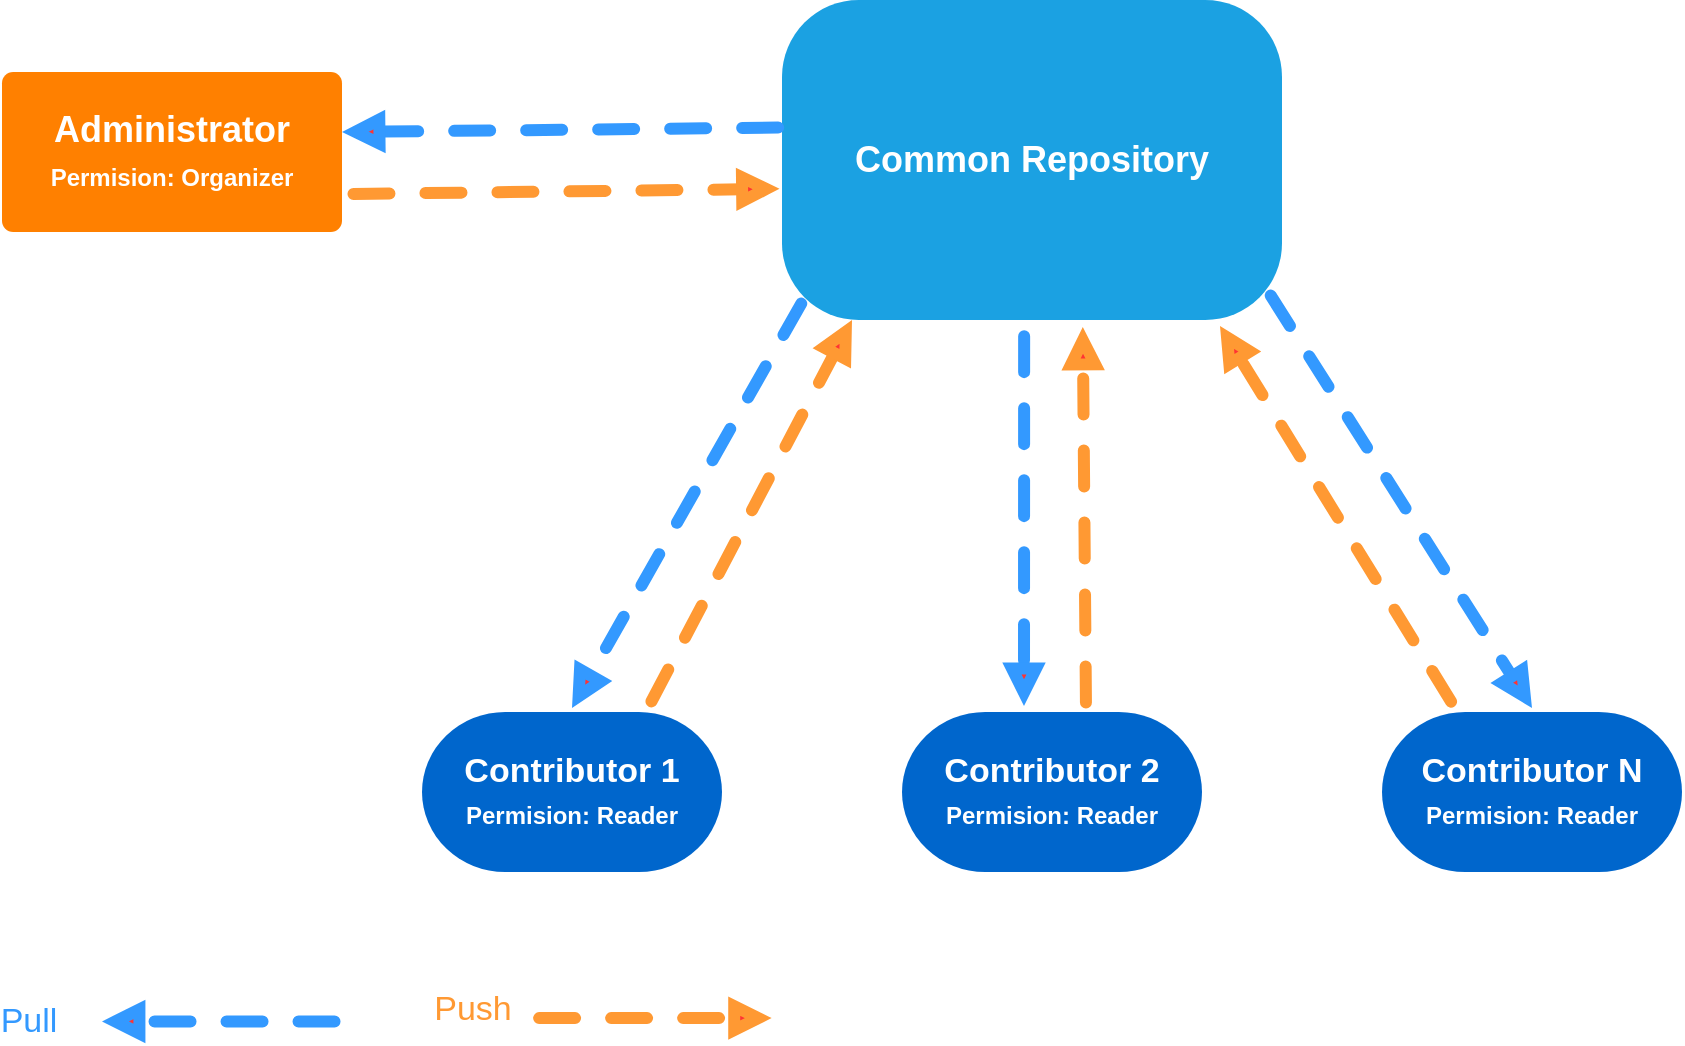 <mxfile version="24.6.4" type="device">
  <diagram id="6a731a19-8d31-9384-78a2-239565b7b9f0" name="Page-1">
    <mxGraphModel dx="1078" dy="497" grid="0" gridSize="10" guides="1" tooltips="1" connect="1" arrows="1" fold="1" page="1" pageScale="1" pageWidth="1169" pageHeight="827" background="#ffffff" math="0" shadow="0">
      <root>
        <mxCell id="0" />
        <mxCell id="1" parent="0" />
        <mxCell id="1753" value="Contributor 1&lt;div&gt;&lt;span style=&quot;font-size: 12px;&quot;&gt;Permision: Reader&lt;/span&gt;&lt;br&gt;&lt;/div&gt;" style="rounded=1;whiteSpace=wrap;html=1;shadow=0;labelBackgroundColor=none;strokeColor=none;strokeWidth=3;fillColor=#0066CC;fontFamily=Helvetica;fontSize=17;fontColor=#FFFFFF;align=center;spacing=5;fontStyle=1;arcSize=52;perimeterSpacing=2;" parent="1" vertex="1">
          <mxGeometry x="390" y="476" width="150" height="80" as="geometry" />
        </mxCell>
        <mxCell id="1764" value="Administrator&lt;div&gt;&lt;font style=&quot;font-size: 12px;&quot;&gt;Permision: Organizer&lt;/font&gt;&lt;/div&gt;" style="rounded=1;whiteSpace=wrap;html=1;shadow=0;labelBackgroundColor=none;strokeColor=none;strokeWidth=3;fillColor=#FF8000;fontFamily=Helvetica;fontSize=18;fontColor=#FFFFFF;align=center;spacing=5;fontStyle=1;arcSize=7;perimeterSpacing=2;" parent="1" vertex="1">
          <mxGeometry x="180" y="156" width="170" height="80" as="geometry" />
        </mxCell>
        <mxCell id="M4xMk65OGsmEsW8h9o01-1798" value="Contributor 2&lt;div&gt;&lt;span style=&quot;font-size: 12px;&quot;&gt;Permision: Reader&lt;/span&gt;&lt;br&gt;&lt;/div&gt;" style="rounded=1;whiteSpace=wrap;html=1;shadow=0;labelBackgroundColor=none;strokeColor=none;strokeWidth=3;fillColor=#0066CC;fontFamily=Helvetica;fontSize=17;fontColor=#FFFFFF;align=center;spacing=5;fontStyle=1;arcSize=52;perimeterSpacing=2;" parent="1" vertex="1">
          <mxGeometry x="630" y="476" width="150" height="80" as="geometry" />
        </mxCell>
        <mxCell id="M4xMk65OGsmEsW8h9o01-1800" value="Contributor N&lt;div&gt;&lt;span style=&quot;font-size: 12px;&quot;&gt;Permision: Reader&lt;/span&gt;&lt;br&gt;&lt;/div&gt;" style="rounded=1;whiteSpace=wrap;html=1;shadow=0;labelBackgroundColor=none;strokeColor=none;strokeWidth=3;fillColor=#0066CC;fontFamily=Helvetica;fontSize=17;fontColor=#FFFFFF;align=center;spacing=5;fontStyle=1;arcSize=52;perimeterSpacing=2;" parent="1" vertex="1">
          <mxGeometry x="870" y="476" width="150" height="80" as="geometry" />
        </mxCell>
        <mxCell id="PDFZdgZ4Ve9ZiEaHfr4G-1765" value="" style="endArrow=block;html=1;rounded=0;exitX=1;exitY=0.75;exitDx=0;exitDy=0;dashed=1;strokeWidth=6;flowAnimation=1;startFillColor=#3333FF;endFillColor=#FF3333;endFill=1;shadow=0;fixDash=0;fillColor=#d80073;strokeColor=#FF9933;anchorPointDirection=0;entryX=0.003;entryY=0.588;entryDx=0;entryDy=0;entryPerimeter=0;linecap=round;movable=1;resizable=1;rotatable=1;deletable=1;editable=1;locked=0;connectable=1;" parent="1" source="1764" target="1749" edge="1">
          <mxGeometry width="50" height="50" relative="1" as="geometry">
            <mxPoint x="590" y="236" as="sourcePoint" />
            <mxPoint x="720" y="227" as="targetPoint" />
            <Array as="points" />
          </mxGeometry>
        </mxCell>
        <mxCell id="1749" value="&lt;span style=&quot;background-color: initial;&quot;&gt;Common Repository&lt;/span&gt;" style="rounded=1;whiteSpace=wrap;html=1;shadow=0;labelBackgroundColor=none;strokeColor=none;strokeWidth=3;fillColor=#1ba1e2;fontFamily=Helvetica;fontSize=18;fontColor=#ffffff;align=center;fontStyle=1;spacing=5;arcSize=24;perimeterSpacing=2;fillOpacity=100;" parent="1" vertex="1">
          <mxGeometry x="570" y="120" width="250" height="160" as="geometry" />
        </mxCell>
        <mxCell id="PDFZdgZ4Ve9ZiEaHfr4G-1766" value="" style="endArrow=block;html=1;rounded=0;exitX=0.015;exitY=0.401;exitDx=0;exitDy=0;dashed=1;strokeWidth=6;flowAnimation=1;startFillColor=#3333FF;endFillColor=#FF3333;endFill=1;shadow=0;fixDash=0;fillColor=#d80073;strokeColor=#3399FF;anchorPointDirection=0;exitPerimeter=0;linecap=round;" parent="1" source="1749" edge="1">
          <mxGeometry width="50" height="50" relative="1" as="geometry">
            <mxPoint x="382" y="237" as="sourcePoint" />
            <mxPoint x="350" y="186" as="targetPoint" />
            <Array as="points" />
          </mxGeometry>
        </mxCell>
        <mxCell id="PDFZdgZ4Ve9ZiEaHfr4G-1775" value="&lt;font style=&quot;font-size: 17px;&quot;&gt;Push&lt;/font&gt;" style="edgeLabel;html=1;align=center;verticalAlign=middle;resizable=0;points=[];labelBackgroundColor=none;fontColor=#FF9933;fontSize=17;" parent="PDFZdgZ4Ve9ZiEaHfr4G-1766" vertex="1" connectable="0">
          <mxGeometry x="-0.22" y="3" relative="1" as="geometry">
            <mxPoint x="-71" y="437" as="offset" />
          </mxGeometry>
        </mxCell>
        <mxCell id="PDFZdgZ4Ve9ZiEaHfr4G-1767" value="" style="endArrow=block;html=1;rounded=0;exitX=0.392;exitY=1.002;exitDx=0;exitDy=0;dashed=1;strokeWidth=6;flowAnimation=1;startFillColor=#3333FF;endFillColor=#FF3333;endFill=1;shadow=0;fixDash=0;fillColor=#d80073;strokeColor=#3399FF;anchorPointDirection=0;exitPerimeter=0;linecap=round;" parent="1" edge="1">
          <mxGeometry width="50" height="50" relative="1" as="geometry">
            <mxPoint x="691.068" y="284.328" as="sourcePoint" />
            <mxPoint x="691" y="473" as="targetPoint" />
            <Array as="points" />
          </mxGeometry>
        </mxCell>
        <mxCell id="PDFZdgZ4Ve9ZiEaHfr4G-1768" value="" style="endArrow=block;html=1;rounded=0;dashed=1;strokeWidth=6;flowAnimation=1;startFillColor=#3333FF;endFillColor=#FF3333;endFill=1;shadow=0;fixDash=0;fillColor=#d80073;strokeColor=#FF9933;anchorPointDirection=0;linecap=round;entryX=0.6;entryY=1.009;entryDx=0;entryDy=0;entryPerimeter=0;" parent="1" target="1749" edge="1">
          <mxGeometry width="50" height="50" relative="1" as="geometry">
            <mxPoint x="722" y="475" as="sourcePoint" />
            <mxPoint x="719" y="283" as="targetPoint" />
            <Array as="points" />
          </mxGeometry>
        </mxCell>
        <mxCell id="PDFZdgZ4Ve9ZiEaHfr4G-1769" value="" style="endArrow=block;html=1;rounded=0;exitX=0.053;exitY=0.918;exitDx=0;exitDy=0;dashed=1;strokeWidth=6;flowAnimation=1;startFillColor=#3333FF;endFillColor=#FF3333;endFill=1;shadow=0;fixDash=0;fillColor=#d80073;strokeColor=#3399FF;anchorPointDirection=0;exitPerimeter=0;entryX=0.5;entryY=0;entryDx=0;entryDy=0;linecap=round;" parent="1" source="1749" target="1753" edge="1">
          <mxGeometry width="50" height="50" relative="1" as="geometry">
            <mxPoint x="511.528" y="254.328" as="sourcePoint" />
            <mxPoint x="510.46" y="396" as="targetPoint" />
            <Array as="points" />
          </mxGeometry>
        </mxCell>
        <mxCell id="PDFZdgZ4Ve9ZiEaHfr4G-1770" value="" style="endArrow=block;html=1;rounded=0;dashed=1;strokeWidth=6;flowAnimation=1;startFillColor=#3333FF;endFillColor=#FF3333;endFill=1;shadow=0;fixDash=0;fillColor=#d80073;strokeColor=#FF9933;anchorPointDirection=0;jumpStyle=none;linecap=round;" parent="1" edge="1">
          <mxGeometry width="50" height="50" relative="1" as="geometry">
            <mxPoint x="503" y="474" as="sourcePoint" />
            <mxPoint x="605" y="280" as="targetPoint" />
            <Array as="points" />
          </mxGeometry>
        </mxCell>
        <mxCell id="PDFZdgZ4Ve9ZiEaHfr4G-1771" value="" style="endArrow=block;html=1;rounded=0;exitX=0.962;exitY=0.894;exitDx=0;exitDy=0;dashed=1;strokeWidth=6;flowAnimation=1;startFillColor=#3333FF;endFillColor=#FF3333;endFill=1;shadow=0;fixDash=0;fillColor=#d80073;strokeColor=#3399FF;anchorPointDirection=0;exitPerimeter=0;entryX=0.5;entryY=0;entryDx=0;entryDy=0;linecap=round;" parent="1" source="1749" target="M4xMk65OGsmEsW8h9o01-1800" edge="1">
          <mxGeometry width="50" height="50" relative="1" as="geometry">
            <mxPoint x="897" y="246" as="sourcePoint" />
            <mxPoint x="1009" y="419" as="targetPoint" />
            <Array as="points" />
          </mxGeometry>
        </mxCell>
        <mxCell id="PDFZdgZ4Ve9ZiEaHfr4G-1772" value="" style="endArrow=block;html=1;rounded=0;dashed=1;strokeWidth=6;flowAnimation=1;startFillColor=#3333FF;endFillColor=#FF3333;endFill=1;shadow=0;fixDash=0;fillColor=#d80073;strokeColor=#FF9933;anchorPointDirection=0;exitX=0.25;exitY=0;exitDx=0;exitDy=0;linecap=round;" parent="1" source="M4xMk65OGsmEsW8h9o01-1800" edge="1">
          <mxGeometry width="50" height="50" relative="1" as="geometry">
            <mxPoint x="820" y="401" as="sourcePoint" />
            <mxPoint x="789" y="283" as="targetPoint" />
            <Array as="points" />
          </mxGeometry>
        </mxCell>
        <mxCell id="PDFZdgZ4Ve9ZiEaHfr4G-1773" value="" style="endArrow=block;html=1;rounded=0;dashed=1;strokeWidth=6;flowAnimation=1;startFillColor=#3333FF;endFillColor=#FF3333;endFill=1;shadow=0;fixDash=0;fillColor=#d80073;strokeColor=#FF9933;anchorPointDirection=0;linecap=round;" parent="1" edge="1">
          <mxGeometry width="50" height="50" relative="1" as="geometry">
            <mxPoint x="444.82" y="629.06" as="sourcePoint" />
            <mxPoint x="564.82" y="629.06" as="targetPoint" />
            <Array as="points" />
          </mxGeometry>
        </mxCell>
        <mxCell id="PDFZdgZ4Ve9ZiEaHfr4G-1774" value="" style="endArrow=block;html=1;rounded=0;dashed=1;strokeWidth=6;flowAnimation=1;startFillColor=#3333FF;endFillColor=#FF3333;endFill=1;shadow=0;fixDash=0;fillColor=#d80073;strokeColor=#3399FF;anchorPointDirection=0;linecap=round;" parent="1" edge="1">
          <mxGeometry width="50" height="50" relative="1" as="geometry">
            <mxPoint x="350" y="630.73" as="sourcePoint" />
            <mxPoint x="230" y="630.73" as="targetPoint" />
            <Array as="points" />
          </mxGeometry>
        </mxCell>
        <mxCell id="PDFZdgZ4Ve9ZiEaHfr4G-1777" value="&lt;font style=&quot;font-size: 17px;&quot;&gt;Pull&lt;/font&gt;" style="edgeLabel;html=1;align=center;verticalAlign=middle;resizable=0;points=[];fontColor=#3399FF;labelBackgroundColor=none;fontSize=17;" parent="1" vertex="1" connectable="0">
          <mxGeometry x="192.998" y="630.727" as="geometry" />
        </mxCell>
      </root>
    </mxGraphModel>
  </diagram>
</mxfile>
